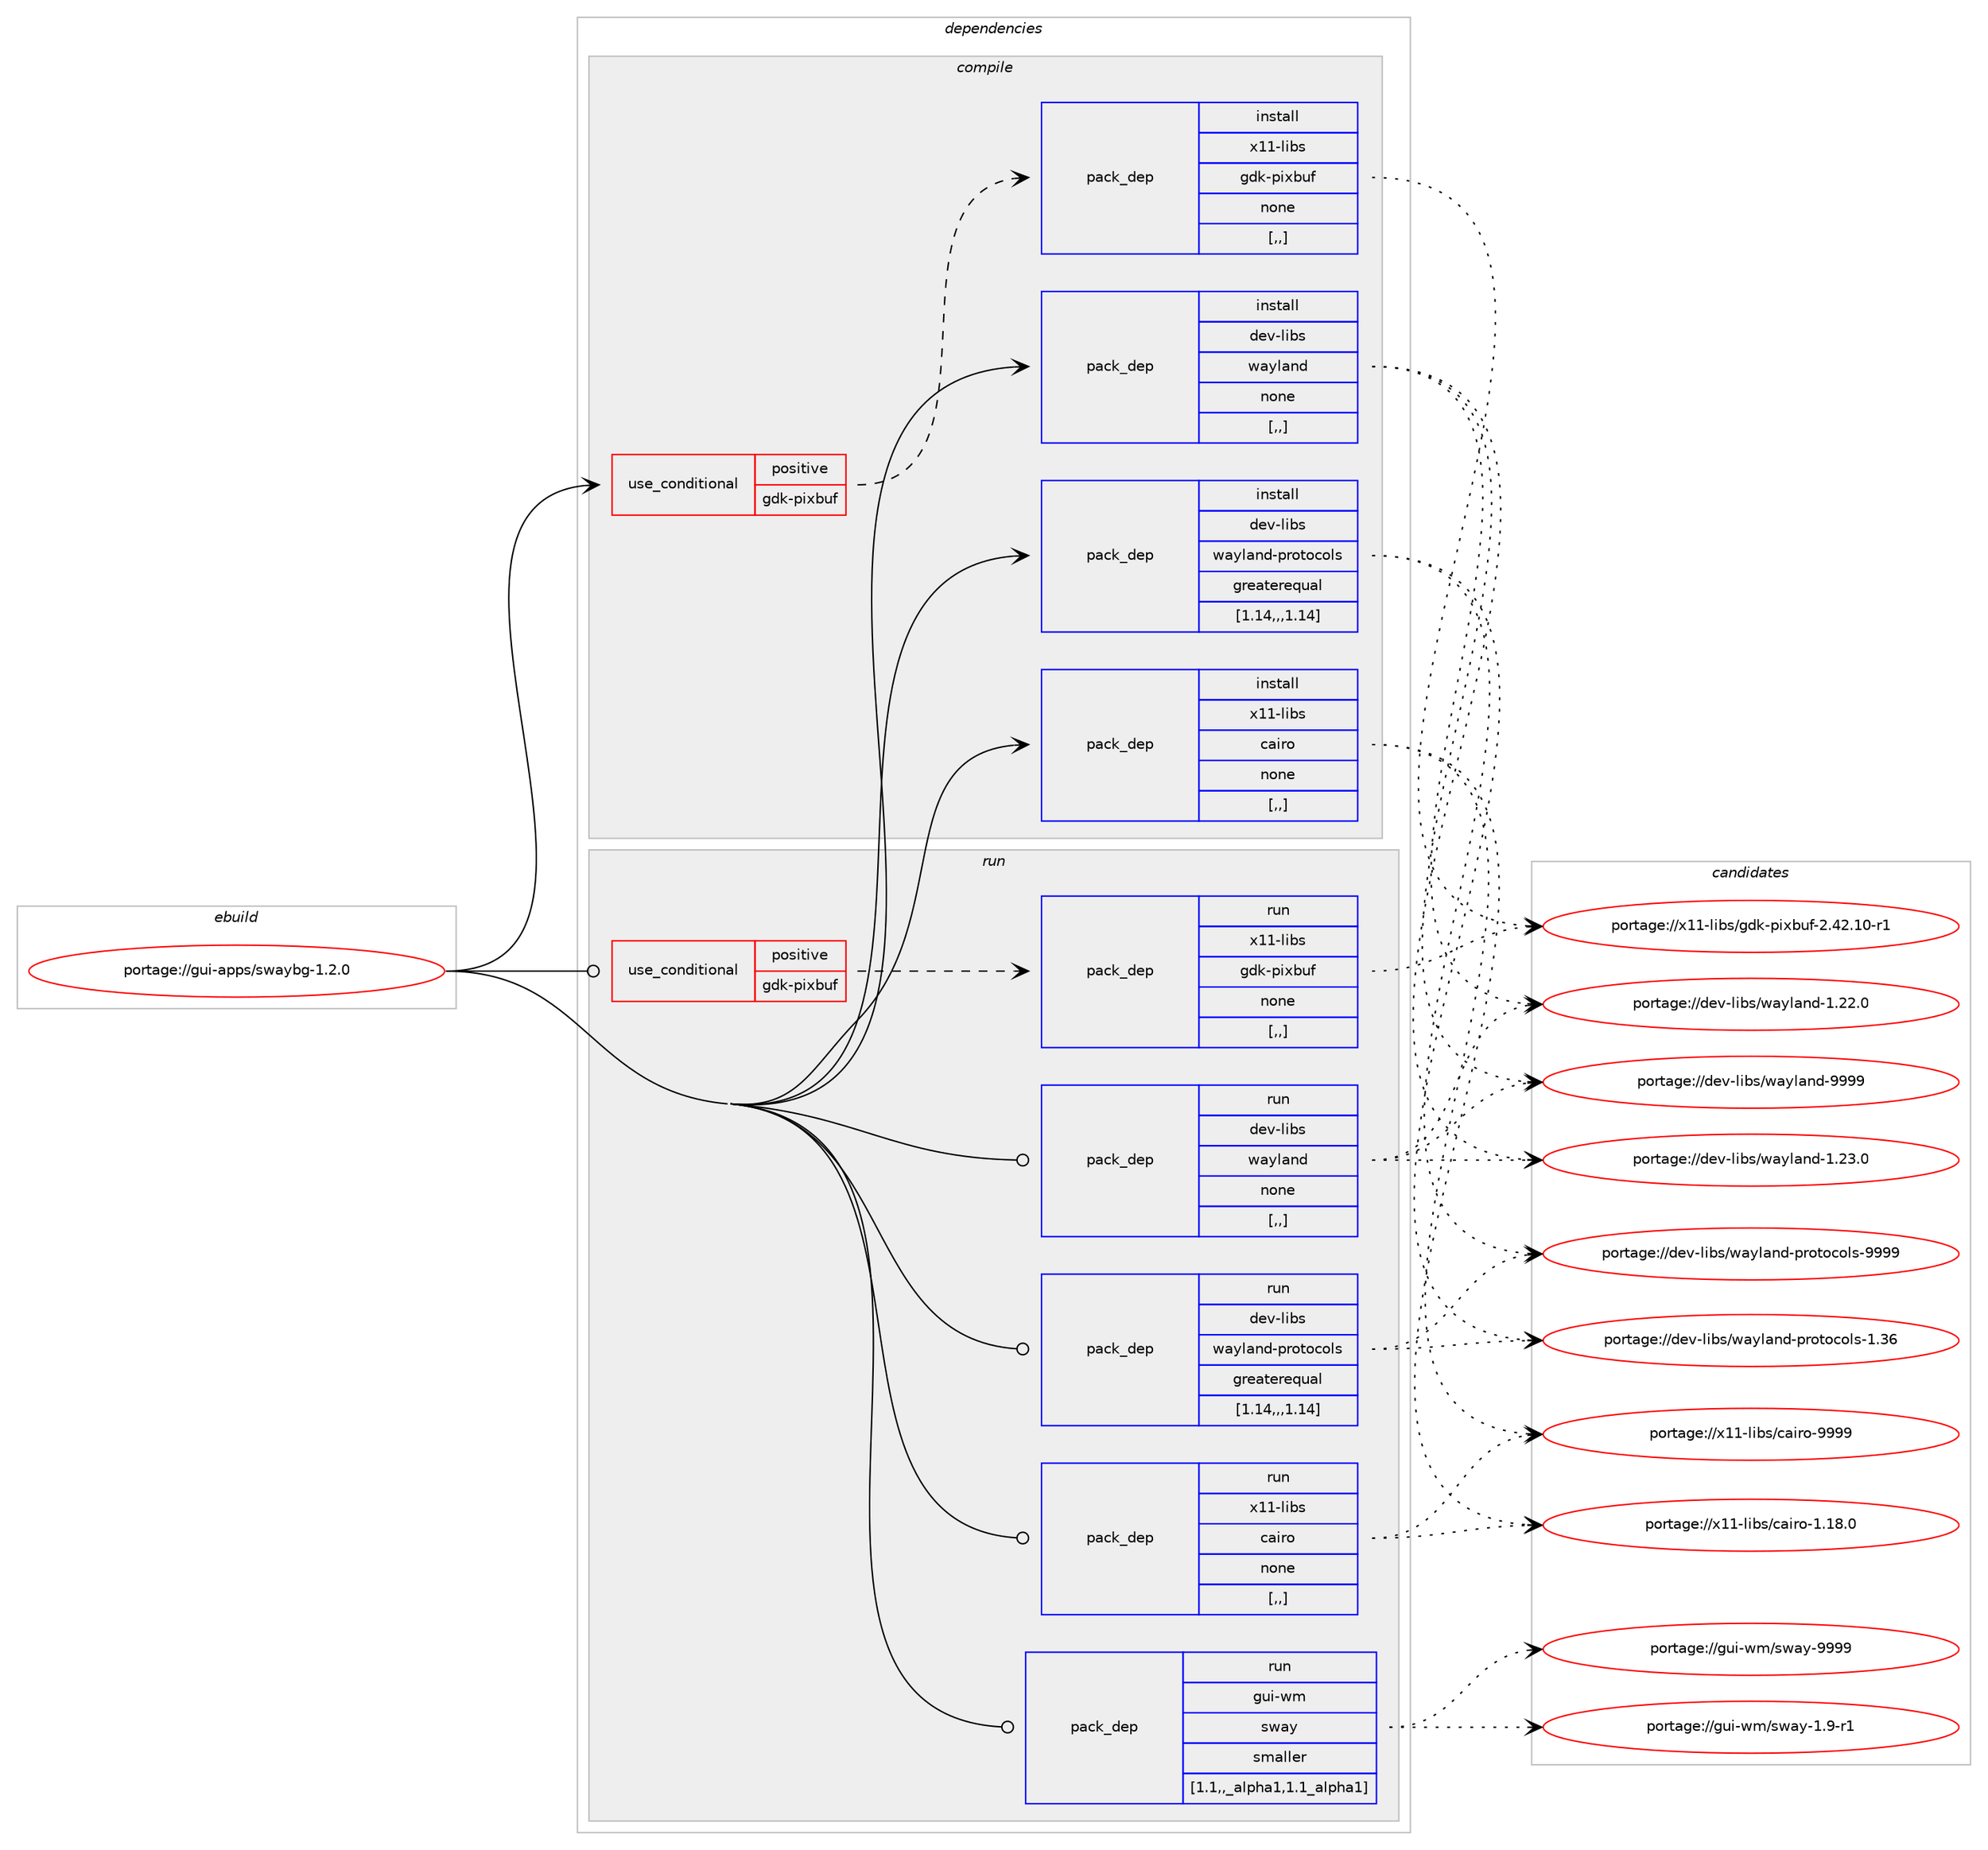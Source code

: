 digraph prolog {

# *************
# Graph options
# *************

newrank=true;
concentrate=true;
compound=true;
graph [rankdir=LR,fontname=Helvetica,fontsize=10,ranksep=1.5];#, ranksep=2.5, nodesep=0.2];
edge  [arrowhead=vee];
node  [fontname=Helvetica,fontsize=10];

# **********
# The ebuild
# **********

subgraph cluster_leftcol {
color=gray;
label=<<i>ebuild</i>>;
id [label="portage://gui-apps/swaybg-1.2.0", color=red, width=4, href="../gui-apps/swaybg-1.2.0.svg"];
}

# ****************
# The dependencies
# ****************

subgraph cluster_midcol {
color=gray;
label=<<i>dependencies</i>>;
subgraph cluster_compile {
fillcolor="#eeeeee";
style=filled;
label=<<i>compile</i>>;
subgraph cond65998 {
dependency241814 [label=<<TABLE BORDER="0" CELLBORDER="1" CELLSPACING="0" CELLPADDING="4"><TR><TD ROWSPAN="3" CELLPADDING="10">use_conditional</TD></TR><TR><TD>positive</TD></TR><TR><TD>gdk-pixbuf</TD></TR></TABLE>>, shape=none, color=red];
subgraph pack174242 {
dependency241815 [label=<<TABLE BORDER="0" CELLBORDER="1" CELLSPACING="0" CELLPADDING="4" WIDTH="220"><TR><TD ROWSPAN="6" CELLPADDING="30">pack_dep</TD></TR><TR><TD WIDTH="110">install</TD></TR><TR><TD>x11-libs</TD></TR><TR><TD>gdk-pixbuf</TD></TR><TR><TD>none</TD></TR><TR><TD>[,,]</TD></TR></TABLE>>, shape=none, color=blue];
}
dependency241814:e -> dependency241815:w [weight=20,style="dashed",arrowhead="vee"];
}
id:e -> dependency241814:w [weight=20,style="solid",arrowhead="vee"];
subgraph pack174243 {
dependency241816 [label=<<TABLE BORDER="0" CELLBORDER="1" CELLSPACING="0" CELLPADDING="4" WIDTH="220"><TR><TD ROWSPAN="6" CELLPADDING="30">pack_dep</TD></TR><TR><TD WIDTH="110">install</TD></TR><TR><TD>dev-libs</TD></TR><TR><TD>wayland</TD></TR><TR><TD>none</TD></TR><TR><TD>[,,]</TD></TR></TABLE>>, shape=none, color=blue];
}
id:e -> dependency241816:w [weight=20,style="solid",arrowhead="vee"];
subgraph pack174244 {
dependency241817 [label=<<TABLE BORDER="0" CELLBORDER="1" CELLSPACING="0" CELLPADDING="4" WIDTH="220"><TR><TD ROWSPAN="6" CELLPADDING="30">pack_dep</TD></TR><TR><TD WIDTH="110">install</TD></TR><TR><TD>dev-libs</TD></TR><TR><TD>wayland-protocols</TD></TR><TR><TD>greaterequal</TD></TR><TR><TD>[1.14,,,1.14]</TD></TR></TABLE>>, shape=none, color=blue];
}
id:e -> dependency241817:w [weight=20,style="solid",arrowhead="vee"];
subgraph pack174245 {
dependency241818 [label=<<TABLE BORDER="0" CELLBORDER="1" CELLSPACING="0" CELLPADDING="4" WIDTH="220"><TR><TD ROWSPAN="6" CELLPADDING="30">pack_dep</TD></TR><TR><TD WIDTH="110">install</TD></TR><TR><TD>x11-libs</TD></TR><TR><TD>cairo</TD></TR><TR><TD>none</TD></TR><TR><TD>[,,]</TD></TR></TABLE>>, shape=none, color=blue];
}
id:e -> dependency241818:w [weight=20,style="solid",arrowhead="vee"];
}
subgraph cluster_compileandrun {
fillcolor="#eeeeee";
style=filled;
label=<<i>compile and run</i>>;
}
subgraph cluster_run {
fillcolor="#eeeeee";
style=filled;
label=<<i>run</i>>;
subgraph cond65999 {
dependency241819 [label=<<TABLE BORDER="0" CELLBORDER="1" CELLSPACING="0" CELLPADDING="4"><TR><TD ROWSPAN="3" CELLPADDING="10">use_conditional</TD></TR><TR><TD>positive</TD></TR><TR><TD>gdk-pixbuf</TD></TR></TABLE>>, shape=none, color=red];
subgraph pack174246 {
dependency241820 [label=<<TABLE BORDER="0" CELLBORDER="1" CELLSPACING="0" CELLPADDING="4" WIDTH="220"><TR><TD ROWSPAN="6" CELLPADDING="30">pack_dep</TD></TR><TR><TD WIDTH="110">run</TD></TR><TR><TD>x11-libs</TD></TR><TR><TD>gdk-pixbuf</TD></TR><TR><TD>none</TD></TR><TR><TD>[,,]</TD></TR></TABLE>>, shape=none, color=blue];
}
dependency241819:e -> dependency241820:w [weight=20,style="dashed",arrowhead="vee"];
}
id:e -> dependency241819:w [weight=20,style="solid",arrowhead="odot"];
subgraph pack174247 {
dependency241821 [label=<<TABLE BORDER="0" CELLBORDER="1" CELLSPACING="0" CELLPADDING="4" WIDTH="220"><TR><TD ROWSPAN="6" CELLPADDING="30">pack_dep</TD></TR><TR><TD WIDTH="110">run</TD></TR><TR><TD>dev-libs</TD></TR><TR><TD>wayland</TD></TR><TR><TD>none</TD></TR><TR><TD>[,,]</TD></TR></TABLE>>, shape=none, color=blue];
}
id:e -> dependency241821:w [weight=20,style="solid",arrowhead="odot"];
subgraph pack174248 {
dependency241822 [label=<<TABLE BORDER="0" CELLBORDER="1" CELLSPACING="0" CELLPADDING="4" WIDTH="220"><TR><TD ROWSPAN="6" CELLPADDING="30">pack_dep</TD></TR><TR><TD WIDTH="110">run</TD></TR><TR><TD>dev-libs</TD></TR><TR><TD>wayland-protocols</TD></TR><TR><TD>greaterequal</TD></TR><TR><TD>[1.14,,,1.14]</TD></TR></TABLE>>, shape=none, color=blue];
}
id:e -> dependency241822:w [weight=20,style="solid",arrowhead="odot"];
subgraph pack174249 {
dependency241823 [label=<<TABLE BORDER="0" CELLBORDER="1" CELLSPACING="0" CELLPADDING="4" WIDTH="220"><TR><TD ROWSPAN="6" CELLPADDING="30">pack_dep</TD></TR><TR><TD WIDTH="110">run</TD></TR><TR><TD>x11-libs</TD></TR><TR><TD>cairo</TD></TR><TR><TD>none</TD></TR><TR><TD>[,,]</TD></TR></TABLE>>, shape=none, color=blue];
}
id:e -> dependency241823:w [weight=20,style="solid",arrowhead="odot"];
subgraph pack174250 {
dependency241824 [label=<<TABLE BORDER="0" CELLBORDER="1" CELLSPACING="0" CELLPADDING="4" WIDTH="220"><TR><TD ROWSPAN="6" CELLPADDING="30">pack_dep</TD></TR><TR><TD WIDTH="110">run</TD></TR><TR><TD>gui-wm</TD></TR><TR><TD>sway</TD></TR><TR><TD>smaller</TD></TR><TR><TD>[1.1,,_alpha1,1.1_alpha1]</TD></TR></TABLE>>, shape=none, color=blue];
}
id:e -> dependency241824:w [weight=20,style="solid",arrowhead="odot"];
}
}

# **************
# The candidates
# **************

subgraph cluster_choices {
rank=same;
color=gray;
label=<<i>candidates</i>>;

subgraph choice174242 {
color=black;
nodesep=1;
choice1204949451081059811547103100107451121051209811710245504652504649484511449 [label="portage://x11-libs/gdk-pixbuf-2.42.10-r1", color=red, width=4,href="../x11-libs/gdk-pixbuf-2.42.10-r1.svg"];
dependency241815:e -> choice1204949451081059811547103100107451121051209811710245504652504649484511449:w [style=dotted,weight="100"];
}
subgraph choice174243 {
color=black;
nodesep=1;
choice10010111845108105981154711997121108971101004557575757 [label="portage://dev-libs/wayland-9999", color=red, width=4,href="../dev-libs/wayland-9999.svg"];
choice100101118451081059811547119971211089711010045494650514648 [label="portage://dev-libs/wayland-1.23.0", color=red, width=4,href="../dev-libs/wayland-1.23.0.svg"];
choice100101118451081059811547119971211089711010045494650504648 [label="portage://dev-libs/wayland-1.22.0", color=red, width=4,href="../dev-libs/wayland-1.22.0.svg"];
dependency241816:e -> choice10010111845108105981154711997121108971101004557575757:w [style=dotted,weight="100"];
dependency241816:e -> choice100101118451081059811547119971211089711010045494650514648:w [style=dotted,weight="100"];
dependency241816:e -> choice100101118451081059811547119971211089711010045494650504648:w [style=dotted,weight="100"];
}
subgraph choice174244 {
color=black;
nodesep=1;
choice100101118451081059811547119971211089711010045112114111116111991111081154557575757 [label="portage://dev-libs/wayland-protocols-9999", color=red, width=4,href="../dev-libs/wayland-protocols-9999.svg"];
choice100101118451081059811547119971211089711010045112114111116111991111081154549465154 [label="portage://dev-libs/wayland-protocols-1.36", color=red, width=4,href="../dev-libs/wayland-protocols-1.36.svg"];
dependency241817:e -> choice100101118451081059811547119971211089711010045112114111116111991111081154557575757:w [style=dotted,weight="100"];
dependency241817:e -> choice100101118451081059811547119971211089711010045112114111116111991111081154549465154:w [style=dotted,weight="100"];
}
subgraph choice174245 {
color=black;
nodesep=1;
choice120494945108105981154799971051141114557575757 [label="portage://x11-libs/cairo-9999", color=red, width=4,href="../x11-libs/cairo-9999.svg"];
choice1204949451081059811547999710511411145494649564648 [label="portage://x11-libs/cairo-1.18.0", color=red, width=4,href="../x11-libs/cairo-1.18.0.svg"];
dependency241818:e -> choice120494945108105981154799971051141114557575757:w [style=dotted,weight="100"];
dependency241818:e -> choice1204949451081059811547999710511411145494649564648:w [style=dotted,weight="100"];
}
subgraph choice174246 {
color=black;
nodesep=1;
choice1204949451081059811547103100107451121051209811710245504652504649484511449 [label="portage://x11-libs/gdk-pixbuf-2.42.10-r1", color=red, width=4,href="../x11-libs/gdk-pixbuf-2.42.10-r1.svg"];
dependency241820:e -> choice1204949451081059811547103100107451121051209811710245504652504649484511449:w [style=dotted,weight="100"];
}
subgraph choice174247 {
color=black;
nodesep=1;
choice10010111845108105981154711997121108971101004557575757 [label="portage://dev-libs/wayland-9999", color=red, width=4,href="../dev-libs/wayland-9999.svg"];
choice100101118451081059811547119971211089711010045494650514648 [label="portage://dev-libs/wayland-1.23.0", color=red, width=4,href="../dev-libs/wayland-1.23.0.svg"];
choice100101118451081059811547119971211089711010045494650504648 [label="portage://dev-libs/wayland-1.22.0", color=red, width=4,href="../dev-libs/wayland-1.22.0.svg"];
dependency241821:e -> choice10010111845108105981154711997121108971101004557575757:w [style=dotted,weight="100"];
dependency241821:e -> choice100101118451081059811547119971211089711010045494650514648:w [style=dotted,weight="100"];
dependency241821:e -> choice100101118451081059811547119971211089711010045494650504648:w [style=dotted,weight="100"];
}
subgraph choice174248 {
color=black;
nodesep=1;
choice100101118451081059811547119971211089711010045112114111116111991111081154557575757 [label="portage://dev-libs/wayland-protocols-9999", color=red, width=4,href="../dev-libs/wayland-protocols-9999.svg"];
choice100101118451081059811547119971211089711010045112114111116111991111081154549465154 [label="portage://dev-libs/wayland-protocols-1.36", color=red, width=4,href="../dev-libs/wayland-protocols-1.36.svg"];
dependency241822:e -> choice100101118451081059811547119971211089711010045112114111116111991111081154557575757:w [style=dotted,weight="100"];
dependency241822:e -> choice100101118451081059811547119971211089711010045112114111116111991111081154549465154:w [style=dotted,weight="100"];
}
subgraph choice174249 {
color=black;
nodesep=1;
choice120494945108105981154799971051141114557575757 [label="portage://x11-libs/cairo-9999", color=red, width=4,href="../x11-libs/cairo-9999.svg"];
choice1204949451081059811547999710511411145494649564648 [label="portage://x11-libs/cairo-1.18.0", color=red, width=4,href="../x11-libs/cairo-1.18.0.svg"];
dependency241823:e -> choice120494945108105981154799971051141114557575757:w [style=dotted,weight="100"];
dependency241823:e -> choice1204949451081059811547999710511411145494649564648:w [style=dotted,weight="100"];
}
subgraph choice174250 {
color=black;
nodesep=1;
choice1031171054511910947115119971214557575757 [label="portage://gui-wm/sway-9999", color=red, width=4,href="../gui-wm/sway-9999.svg"];
choice103117105451191094711511997121454946574511449 [label="portage://gui-wm/sway-1.9-r1", color=red, width=4,href="../gui-wm/sway-1.9-r1.svg"];
dependency241824:e -> choice1031171054511910947115119971214557575757:w [style=dotted,weight="100"];
dependency241824:e -> choice103117105451191094711511997121454946574511449:w [style=dotted,weight="100"];
}
}

}
